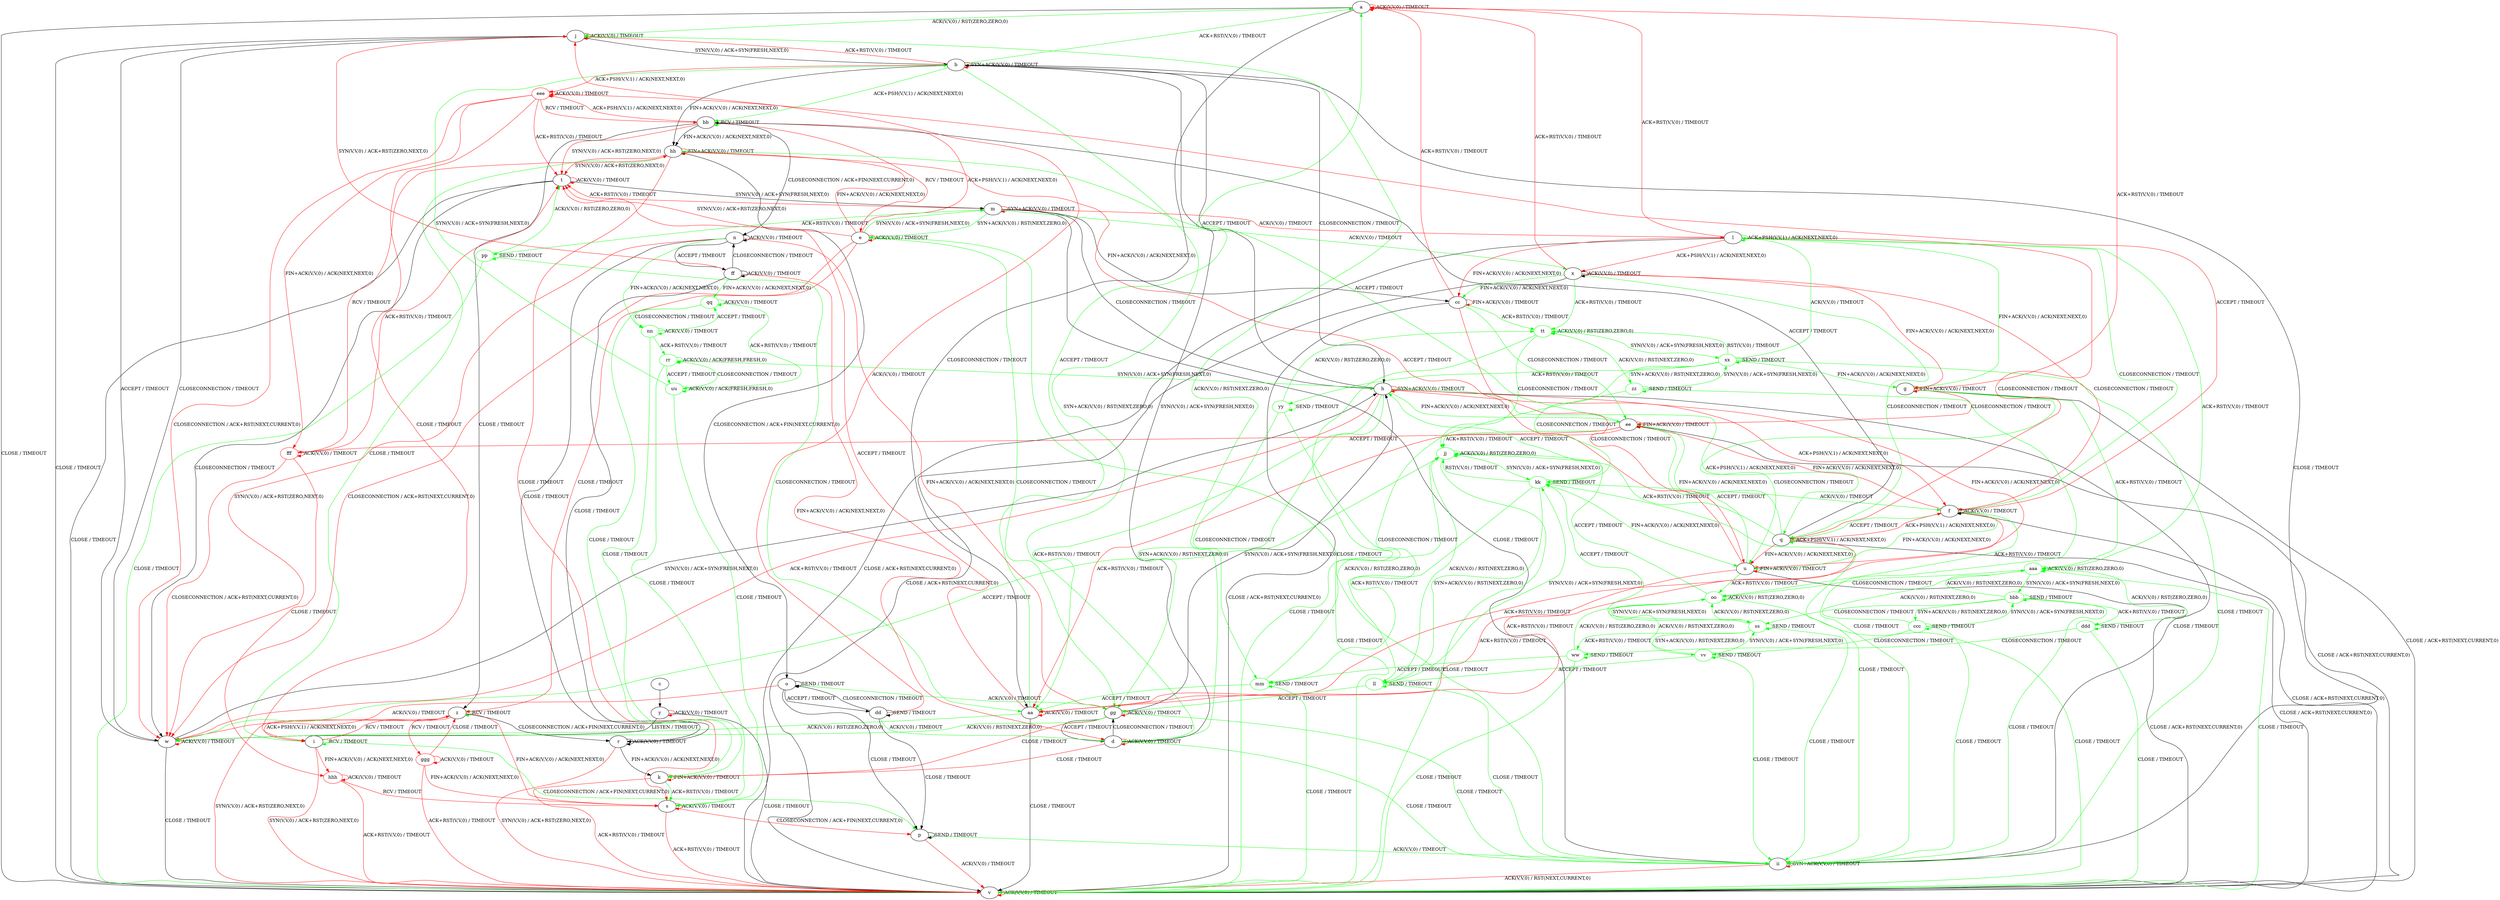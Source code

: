 digraph "" {
	graph ["Incoming time"=8.956382751464844,
		"Outgoing time"=12.163933277130127,
		Output="{'States': 60, 'Transitions': 945, 'Filename': '../results/tcp/TCP_Windows8_Server-TCP_FreeBSD_Server-msat-2.dot'}",
		Reference="{'States': 39, 'Transitions': 495, 'Filename': '../subjects/tcp/TCP_Windows8_Server.dot'}",
		Solver=msat,
		Updated="{'States': 56, 'Transitions': 716, 'Filename': '../subjects/tcp/TCP_FreeBSD_Server.dot'}",
		"f-measure"=0.4393063583815029,
		precision=0.3715083798882682,
		recall=0.5373737373737374
	];
	a -> a [key=0,
	color=red,
	label="ACK(V,V,0) / TIMEOUT"];
a -> j [key=0,
color=green,
label="ACK(V,V,0) / RST(ZERO,ZERO,0)"];
a -> v [key=0,
label="CLOSE / TIMEOUT"];
a -> aa [key=0,
label="CLOSECONNECTION / TIMEOUT"];
b -> a [key=0,
color=green,
label="ACK+RST(V,V,0) / TIMEOUT"];
b -> b [key=0,
color=red,
label="SYN+ACK(V,V,0) / TIMEOUT"];
b -> d [key=0,
color=green,
label="SYN+ACK(V,V,0) / RST(NEXT,ZERO,0)"];
b -> h [key=0,
label="CLOSECONNECTION / TIMEOUT"];
b -> j [key=0,
color=red,
label="ACK+RST(V,V,0) / TIMEOUT"];
b -> bb [key=0,
color=green,
label="ACK+PSH(V,V,1) / ACK(NEXT,NEXT,0)"];
b -> hh [key=0,
label="FIN+ACK(V,V,0) / ACK(NEXT,NEXT,0)"];
b -> ii [key=0,
label="CLOSE / TIMEOUT"];
eee [color=red];
b -> eee [key=0,
color=red,
label="ACK+PSH(V,V,1) / ACK(NEXT,NEXT,0)"];
c -> y [key=0];
d -> b [key=0,
label="SYN(V,V,0) / ACK+SYN(FRESH,NEXT,0)"];
d -> d [key=0,
color=red,
label="ACK(V,V,0) / TIMEOUT"];
d -> j [key=0,
color=green,
label="ACK(V,V,0) / RST(NEXT,ZERO,0)"];
d -> k [key=0,
color=red,
label="CLOSE / TIMEOUT"];
d -> gg [key=0,
label="CLOSECONNECTION / TIMEOUT"];
d -> ii [key=0,
color=green,
label="CLOSE / TIMEOUT"];
e -> e [key=0,
color=red,
label="ACK(V,V,0) / TIMEOUT"];
e -> m [key=0,
color=green,
label="SYN(V,V,0) / ACK+SYN(FRESH,NEXT,0)"];
e -> t [key=0,
color=red,
label="SYN(V,V,0) / ACK+RST(ZERO,NEXT,0)"];
e -> w [key=0,
color=red,
label="CLOSECONNECTION / ACK+RST(NEXT,CURRENT,0)"];
e -> z [key=0,
color=red,
label="CLOSE / TIMEOUT"];
e -> bb [key=0,
color=red,
label="ACK+PSH(V,V,1) / ACK(NEXT,NEXT,0)"];
e -> gg [key=0,
color=green,
label="CLOSECONNECTION / TIMEOUT"];
e -> hh [key=0,
color=red,
label="FIN+ACK(V,V,0) / ACK(NEXT,NEXT,0)"];
e -> ii [key=0,
color=green,
label="CLOSE / TIMEOUT"];
f -> f [key=0,
label="ACK(V,V,0) / TIMEOUT"];
f -> q [key=0,
color=green,
label="ACCEPT / TIMEOUT"];
f -> u [key=0,
color=green,
label="FIN+ACK(V,V,0) / ACK(NEXT,NEXT,0)"];
f -> v [key=0,
label="CLOSE / ACK+RST(NEXT,CURRENT,0)"];
f -> aa [key=0,
color=red,
label="ACK+RST(V,V,0) / TIMEOUT"];
f -> ee [key=0,
color=red,
label="FIN+ACK(V,V,0) / ACK(NEXT,NEXT,0)"];
oo [color=green];
f -> oo [key=0,
color=green,
label="ACK+RST(V,V,0) / TIMEOUT"];
f -> eee [key=0,
color=red,
label="ACCEPT / TIMEOUT"];
g -> a [key=0,
color=red,
label="ACK+RST(V,V,0) / TIMEOUT"];
g -> g [key=0,
color=red,
label="FIN+ACK(V,V,0) / TIMEOUT"];
g -> u [key=0,
color=green,
label="CLOSECONNECTION / TIMEOUT"];
g -> v [key=0,
label="CLOSE / ACK+RST(NEXT,CURRENT,0)"];
g -> ee [key=0,
color=red,
label="CLOSECONNECTION / TIMEOUT"];
aaa [color=green];
g -> aaa [key=0,
color=green,
label="ACK+RST(V,V,0) / TIMEOUT"];
h -> b [key=0,
label="ACCEPT / TIMEOUT"];
h -> f [key=0,
color=red,
label="ACK+PSH(V,V,1) / ACK(NEXT,NEXT,0)"];
h -> h [key=0,
color=red,
label="SYN+ACK(V,V,0) / TIMEOUT"];
h -> q [key=0,
color=green,
label="ACK+PSH(V,V,1) / ACK(NEXT,NEXT,0)"];
h -> u [key=0,
color=red,
label="FIN+ACK(V,V,0) / ACK(NEXT,NEXT,0)"];
h -> w [key=0,
color=red,
label="ACK+RST(V,V,0) / TIMEOUT"];
h -> aa [key=0,
color=green,
label="ACK+RST(V,V,0) / TIMEOUT"];
h -> ee [key=0,
color=green,
label="FIN+ACK(V,V,0) / ACK(NEXT,NEXT,0)"];
h -> gg [key=0,
color=green,
label="SYN+ACK(V,V,0) / RST(NEXT,ZERO,0)"];
h -> ii [key=0,
label="CLOSE / TIMEOUT"];
i -> i [key=0,
color=green,
label="RCV / TIMEOUT"];
i -> p [key=0,
color=green,
label="CLOSECONNECTION / ACK+FIN(NEXT,CURRENT,0)"];
i -> v [key=0,
color=red,
label="SYN(V,V,0) / ACK+RST(ZERO,NEXT,0)"];
i -> z [key=0,
color=red,
label="RCV / TIMEOUT"];
hhh [color=red];
i -> hhh [key=0,
color=red,
label="FIN+ACK(V,V,0) / ACK(NEXT,NEXT,0)"];
j -> b [key=0,
label="SYN(V,V,0) / ACK+SYN(FRESH,NEXT,0)"];
j -> j [key=0,
color=red,
label="ACK(V,V,0) / TIMEOUT"];
j -> v [key=0,
label="CLOSE / TIMEOUT"];
j -> w [key=0,
label="CLOSECONNECTION / TIMEOUT"];
k -> k [key=0,
color=red,
label="FIN+ACK(V,V,0) / TIMEOUT"];
k -> s [key=0,
color=green,
label="ACK+RST(V,V,0) / TIMEOUT"];
k -> v [key=0,
color=red,
label="ACK+RST(V,V,0) / TIMEOUT"];
l -> a [key=0,
color=red,
label="ACK+RST(V,V,0) / TIMEOUT"];
l -> f [key=0,
color=green,
label="CLOSECONNECTION / TIMEOUT"];
l -> g [key=0,
color=green,
label="FIN+ACK(V,V,0) / ACK(NEXT,NEXT,0)"];
l -> l [key=0,
color=green,
label="ACK+PSH(V,V,1) / ACK(NEXT,NEXT,0)"];
l -> q [key=0,
color=red,
label="CLOSECONNECTION / TIMEOUT"];
l -> v [key=0,
label="CLOSE / ACK+RST(NEXT,CURRENT,0)"];
l -> x [key=0,
color=red,
label="ACK+PSH(V,V,1) / ACK(NEXT,NEXT,0)"];
l -> cc [key=0,
color=red,
label="FIN+ACK(V,V,0) / ACK(NEXT,NEXT,0)"];
l -> aaa [key=0,
color=green,
label="ACK+RST(V,V,0) / TIMEOUT"];
m -> e [key=0,
color=green,
label="SYN+ACK(V,V,0) / RST(NEXT,ZERO,0)"];
m -> h [key=0,
label="CLOSECONNECTION / TIMEOUT"];
m -> l [key=0,
color=red,
label="ACK(V,V,0) / TIMEOUT"];
m -> m [key=0,
color=red,
label="SYN+ACK(V,V,0) / TIMEOUT"];
m -> t [key=0,
color=red,
label="ACK+RST(V,V,0) / TIMEOUT"];
m -> x [key=0,
color=green,
label="ACK(V,V,0) / TIMEOUT"];
m -> cc [key=0,
label="FIN+ACK(V,V,0) / ACK(NEXT,NEXT,0)"];
m -> ii [key=0,
label="CLOSE / TIMEOUT"];
pp [color=green];
m -> pp [key=0,
color=green,
label="ACK+RST(V,V,0) / TIMEOUT"];
n -> n [key=0,
label="ACK(V,V,0) / TIMEOUT"];
n -> r [key=0,
label="CLOSE / TIMEOUT"];
n -> w [key=0,
color=red,
label="SYN(V,V,0) / ACK+RST(ZERO,NEXT,0)"];
n -> ff [key=0,
label="ACCEPT / TIMEOUT"];
n -> gg [key=0,
color=red,
label="FIN+ACK(V,V,0) / ACK(NEXT,NEXT,0)"];
nn [color=green];
n -> nn [key=0,
color=green,
label="FIN+ACK(V,V,0) / ACK(NEXT,NEXT,0)"];
o -> o [key=0,
label="SEND / TIMEOUT"];
o -> p [key=0,
label="CLOSE / TIMEOUT"];
o -> w [key=0,
color=red,
label="ACK(V,V,0) / TIMEOUT"];
o -> dd [key=0,
label="ACCEPT / TIMEOUT"];
o -> gg [key=0,
color=green,
label="ACK(V,V,0) / TIMEOUT"];
p -> p [key=0,
label="SEND / TIMEOUT"];
p -> v [key=0,
color=red,
label="ACK(V,V,0) / TIMEOUT"];
p -> ii [key=0,
color=green,
label="ACK(V,V,0) / TIMEOUT"];
q -> f [key=0,
color=red,
label="ACK+PSH(V,V,1) / ACK(NEXT,NEXT,0)"];
q -> q [key=0,
color=green,
label="ACK+PSH(V,V,1) / ACK(NEXT,NEXT,0)"];
q -> u [key=0,
color=red,
label="FIN+ACK(V,V,0) / ACK(NEXT,NEXT,0)"];
q -> v [key=0,
label="CLOSE / ACK+RST(NEXT,CURRENT,0)"];
q -> aa [key=0,
color=red,
label="ACK+RST(V,V,0) / TIMEOUT"];
q -> bb [key=0,
label="ACCEPT / TIMEOUT"];
q -> ee [key=0,
color=green,
label="FIN+ACK(V,V,0) / ACK(NEXT,NEXT,0)"];
jj [color=green];
q -> jj [key=0,
color=green,
label="ACK+RST(V,V,0) / TIMEOUT"];
r -> k [key=0,
label="FIN+ACK(V,V,0) / ACK(NEXT,NEXT,0)"];
r -> r [key=0,
label="ACK(V,V,0) / TIMEOUT"];
r -> v [key=0,
color=red,
label="SYN(V,V,0) / ACK+RST(ZERO,NEXT,0)"];
s -> p [key=0,
color=red,
label="CLOSECONNECTION / ACK+FIN(NEXT,CURRENT,0)"];
s -> s [key=0,
color=red,
label="ACK(V,V,0) / TIMEOUT"];
s -> v [key=0,
color=red,
label="ACK+RST(V,V,0) / TIMEOUT"];
t -> m [key=0,
label="SYN(V,V,0) / ACK+SYN(FRESH,NEXT,0)"];
t -> t [key=0,
color=red,
label="ACK(V,V,0) / TIMEOUT"];
t -> v [key=0,
label="CLOSE / TIMEOUT"];
t -> w [key=0,
label="CLOSECONNECTION / TIMEOUT"];
u -> u [key=0,
color=red,
label="FIN+ACK(V,V,0) / TIMEOUT"];
u -> v [key=0,
label="CLOSE / ACK+RST(NEXT,CURRENT,0)"];
u -> aa [key=0,
color=red,
label="ACK+RST(V,V,0) / TIMEOUT"];
u -> ee [key=0,
color=green,
label="ACCEPT / TIMEOUT"];
u -> hh [key=0,
color=red,
label="ACCEPT / TIMEOUT"];
u -> oo [key=0,
color=green,
label="ACK+RST(V,V,0) / TIMEOUT"];
v -> v [key=0,
color=red,
label="ACK(V,V,0) / TIMEOUT"];
w -> h [key=0,
label="SYN(V,V,0) / ACK+SYN(FRESH,NEXT,0)"];
w -> j [key=0,
label="ACCEPT / TIMEOUT"];
w -> v [key=0,
label="CLOSE / TIMEOUT"];
w -> w [key=0,
color=red,
label="ACK(V,V,0) / TIMEOUT"];
x -> a [key=0,
color=red,
label="ACK+RST(V,V,0) / TIMEOUT"];
x -> f [key=0,
color=red,
label="CLOSECONNECTION / TIMEOUT"];
x -> g [key=0,
color=red,
label="FIN+ACK(V,V,0) / ACK(NEXT,NEXT,0)"];
x -> q [key=0,
color=green,
label="CLOSECONNECTION / TIMEOUT"];
x -> v [key=0,
label="CLOSE / ACK+RST(NEXT,CURRENT,0)"];
x -> x [key=0,
label="ACK(V,V,0) / TIMEOUT"];
x -> cc [key=0,
color=green,
label="FIN+ACK(V,V,0) / ACK(NEXT,NEXT,0)"];
tt [color=green];
x -> tt [key=0,
color=green,
label="ACK+RST(V,V,0) / TIMEOUT"];
y -> v [key=0,
label="CLOSE / TIMEOUT"];
y -> w [key=0,
label="LISTEN / TIMEOUT"];
y -> y [key=0,
color=red,
label="ACK(V,V,0) / TIMEOUT"];
z -> i [key=0,
color=red,
label="ACK+PSH(V,V,1) / ACK(NEXT,NEXT,0)"];
z -> r [key=0,
label="CLOSECONNECTION / ACK+FIN(NEXT,CURRENT,0)"];
z -> s [key=0,
color=red,
label="FIN+ACK(V,V,0) / ACK(NEXT,NEXT,0)"];
z -> v [key=0,
color=red,
label="SYN(V,V,0) / ACK+RST(ZERO,NEXT,0)"];
z -> z [key=0,
color=green,
label="RCV / TIMEOUT"];
ggg [color=red];
z -> ggg [key=0,
color=red,
label="RCV / TIMEOUT"];
aa -> a [key=0,
color=green,
label="ACCEPT / TIMEOUT"];
aa -> t [key=0,
color=red,
label="ACCEPT / TIMEOUT"];
aa -> v [key=0,
label="CLOSE / TIMEOUT"];
aa -> w [key=0,
color=green,
label="ACK(V,V,0) / RST(ZERO,ZERO,0)"];
aa -> aa [key=0,
color=red,
label="ACK(V,V,0) / TIMEOUT"];
bb -> e [key=0,
color=red,
label="RCV / TIMEOUT"];
bb -> n [key=0,
label="CLOSECONNECTION / ACK+FIN(NEXT,CURRENT,0)"];
bb -> t [key=0,
color=red,
label="SYN(V,V,0) / ACK+RST(ZERO,NEXT,0)"];
bb -> z [key=0,
label="CLOSE / TIMEOUT"];
bb -> bb [key=0,
color=green,
label="RCV / TIMEOUT"];
bb -> hh [key=0,
label="FIN+ACK(V,V,0) / ACK(NEXT,NEXT,0)"];
bb -> eee [key=0,
color=red,
label="ACK+PSH(V,V,1) / ACK(NEXT,NEXT,0)"];
cc -> a [key=0,
color=red,
label="ACK+RST(V,V,0) / TIMEOUT"];
cc -> u [key=0,
color=red,
label="CLOSECONNECTION / TIMEOUT"];
cc -> v [key=0,
label="CLOSE / ACK+RST(NEXT,CURRENT,0)"];
cc -> cc [key=0,
color=red,
label="FIN+ACK(V,V,0) / TIMEOUT"];
cc -> ee [key=0,
color=green,
label="CLOSECONNECTION / TIMEOUT"];
cc -> tt [key=0,
color=green,
label="ACK+RST(V,V,0) / TIMEOUT"];
dd -> d [key=0,
color=green,
label="ACK(V,V,0) / TIMEOUT"];
dd -> j [key=0,
color=red,
label="ACK(V,V,0) / TIMEOUT"];
dd -> o [key=0,
label="CLOSECONNECTION / TIMEOUT"];
dd -> p [key=0,
label="CLOSE / TIMEOUT"];
dd -> dd [key=0,
label="SEND / TIMEOUT"];
ee -> v [key=0,
label="CLOSE / ACK+RST(NEXT,CURRENT,0)"];
ee -> aa [key=0,
color=red,
label="ACK+RST(V,V,0) / TIMEOUT"];
ee -> ee [key=0,
color=red,
label="FIN+ACK(V,V,0) / TIMEOUT"];
ee -> hh [key=0,
color=green,
label="ACCEPT / TIMEOUT"];
ee -> jj [key=0,
color=green,
label="ACK+RST(V,V,0) / TIMEOUT"];
fff [color=red];
ee -> fff [key=0,
color=red,
label="ACCEPT / TIMEOUT"];
ff -> d [key=0,
color=red,
label="FIN+ACK(V,V,0) / ACK(NEXT,NEXT,0)"];
ff -> j [key=0,
color=red,
label="SYN(V,V,0) / ACK+RST(ZERO,NEXT,0)"];
ff -> n [key=0,
label="CLOSECONNECTION / TIMEOUT"];
ff -> r [key=0,
label="CLOSE / TIMEOUT"];
ff -> ff [key=0,
label="ACK(V,V,0) / TIMEOUT"];
qq [color=green];
ff -> qq [key=0,
color=green,
label="FIN+ACK(V,V,0) / ACK(NEXT,NEXT,0)"];
gg -> d [key=0,
label="ACCEPT / TIMEOUT"];
gg -> h [key=0,
label="SYN(V,V,0) / ACK+SYN(FRESH,NEXT,0)"];
gg -> k [key=0,
color=red,
label="CLOSE / TIMEOUT"];
gg -> w [key=0,
color=green,
label="ACK(V,V,0) / RST(NEXT,ZERO,0)"];
gg -> gg [key=0,
color=red,
label="ACK(V,V,0) / TIMEOUT"];
gg -> ii [key=0,
color=green,
label="CLOSE / TIMEOUT"];
hh -> i [key=0,
color=green,
label="CLOSE / TIMEOUT"];
hh -> o [key=0,
label="CLOSECONNECTION / ACK+FIN(NEXT,CURRENT,0)"];
hh -> s [key=0,
color=red,
label="CLOSE / TIMEOUT"];
hh -> t [key=0,
color=red,
label="SYN(V,V,0) / ACK+RST(ZERO,NEXT,0)"];
hh -> hh [key=0,
color=red,
label="FIN+ACK(V,V,0) / TIMEOUT"];
ii -> v [key=0,
color=red,
label="ACK(V,V,0) / RST(NEXT,CURRENT,0)"];
ii -> ii [key=0,
color=red,
label="SYN+ACK(V,V,0) / TIMEOUT"];
jj -> v [key=0,
color=green,
label="CLOSE / TIMEOUT"];
jj -> w [key=0,
color=green,
label="ACCEPT / TIMEOUT"];
jj -> jj [key=0,
color=green,
label="ACK(V,V,0) / RST(ZERO,ZERO,0)"];
kk [color=green];
jj -> kk [key=0,
color=green,
label="SYN(V,V,0) / ACK+SYN(FRESH,NEXT,0)"];
kk -> f [key=0,
color=green,
label="ACK(V,V,0) / TIMEOUT"];
kk -> h [key=0,
color=green,
label="ACCEPT / TIMEOUT"];
kk -> u [key=0,
color=green,
label="FIN+ACK(V,V,0) / ACK(NEXT,NEXT,0)"];
kk -> ii [key=0,
color=green,
label="CLOSE / TIMEOUT"];
kk -> jj [key=0,
color=green,
label="RST(V,V,0) / TIMEOUT"];
kk -> kk [key=0,
color=green,
label="SEND / TIMEOUT"];
ll [color=green];
kk -> ll [key=0,
color=green,
label="SYN+ACK(V,V,0) / RST(NEXT,ZERO,0)"];
mm [color=green];
kk -> mm [key=0,
color=green,
label="ACK+RST(V,V,0) / TIMEOUT"];
ll -> gg [key=0,
color=green,
label="ACCEPT / TIMEOUT"];
ll -> ii [key=0,
color=green,
label="CLOSE / TIMEOUT"];
ll -> jj [key=0,
color=green,
label="ACK(V,V,0) / RST(NEXT,ZERO,0)"];
ll -> kk [key=0,
color=green,
label="SYN(V,V,0) / ACK+SYN(FRESH,NEXT,0)"];
ll -> ll [key=0,
color=green,
label="SEND / TIMEOUT"];
mm -> v [key=0,
color=green,
label="CLOSE / TIMEOUT"];
mm -> aa [key=0,
color=green,
label="ACCEPT / TIMEOUT"];
mm -> jj [key=0,
color=green,
label="ACK(V,V,0) / RST(ZERO,ZERO,0)"];
mm -> mm [key=0,
color=green,
label="SEND / TIMEOUT"];
nn -> k [key=0,
color=green,
label="CLOSE / TIMEOUT"];
nn -> nn [key=0,
color=green,
label="ACK(V,V,0) / TIMEOUT"];
nn -> qq [key=0,
color=green,
label="ACCEPT / TIMEOUT"];
rr [color=green];
nn -> rr [key=0,
color=green,
label="ACK+RST(V,V,0) / TIMEOUT"];
oo -> v [key=0,
color=green,
label="CLOSE / TIMEOUT"];
oo -> jj [key=0,
color=green,
label="ACCEPT / TIMEOUT"];
oo -> oo [key=0,
color=green,
label="ACK(V,V,0) / RST(ZERO,ZERO,0)"];
ss [color=green];
oo -> ss [key=0,
color=green,
label="SYN(V,V,0) / ACK+SYN(FRESH,NEXT,0)"];
pp -> t [key=0,
color=green,
label="ACK(V,V,0) / RST(ZERO,ZERO,0)"];
pp -> v [key=0,
color=green,
label="CLOSE / TIMEOUT"];
pp -> aa [key=0,
color=green,
label="CLOSECONNECTION / TIMEOUT"];
pp -> pp [key=0,
color=green,
label="SEND / TIMEOUT"];
qq -> k [key=0,
color=green,
label="CLOSE / TIMEOUT"];
qq -> nn [key=0,
color=green,
label="CLOSECONNECTION / TIMEOUT"];
qq -> qq [key=0,
color=green,
label="ACK(V,V,0) / TIMEOUT"];
uu [color=green];
qq -> uu [key=0,
color=green,
label="ACK+RST(V,V,0) / TIMEOUT"];
rr -> h [key=0,
color=green,
label="SYN(V,V,0) / ACK+SYN(FRESH,NEXT,0)"];
rr -> s [key=0,
color=green,
label="CLOSE / TIMEOUT"];
rr -> rr [key=0,
color=green,
label="ACK(V,V,0) / ACK(FRESH,FRESH,0)"];
rr -> uu [key=0,
color=green,
label="ACCEPT / TIMEOUT"];
ss -> ii [key=0,
color=green,
label="CLOSE / TIMEOUT"];
ss -> kk [key=0,
color=green,
label="ACCEPT / TIMEOUT"];
ss -> oo [key=0,
color=green,
label="ACK(V,V,0) / RST(NEXT,ZERO,0)"];
ss -> ss [key=0,
color=green,
label="SEND / TIMEOUT"];
vv [color=green];
ss -> vv [key=0,
color=green,
label="SYN+ACK(V,V,0) / RST(NEXT,ZERO,0)"];
ww [color=green];
ss -> ww [key=0,
color=green,
label="ACK+RST(V,V,0) / TIMEOUT"];
tt -> v [key=0,
color=green,
label="CLOSE / TIMEOUT"];
tt -> jj [key=0,
color=green,
label="CLOSECONNECTION / TIMEOUT"];
tt -> tt [key=0,
color=green,
label="ACK(V,V,0) / RST(ZERO,ZERO,0)"];
xx [color=green];
tt -> xx [key=0,
color=green,
label="SYN(V,V,0) / ACK+SYN(FRESH,NEXT,0)"];
uu -> b [key=0,
color=green,
label="SYN(V,V,0) / ACK+SYN(FRESH,NEXT,0)"];
uu -> s [key=0,
color=green,
label="CLOSE / TIMEOUT"];
uu -> rr [key=0,
color=green,
label="CLOSECONNECTION / TIMEOUT"];
uu -> uu [key=0,
color=green,
label="ACK(V,V,0) / ACK(FRESH,FRESH,0)"];
vv -> ii [key=0,
color=green,
label="CLOSE / TIMEOUT"];
vv -> ll [key=0,
color=green,
label="ACCEPT / TIMEOUT"];
vv -> oo [key=0,
color=green,
label="ACK(V,V,0) / RST(NEXT,ZERO,0)"];
vv -> ss [key=0,
color=green,
label="SYN(V,V,0) / ACK+SYN(FRESH,NEXT,0)"];
vv -> vv [key=0,
color=green,
label="SEND / TIMEOUT"];
ww -> v [key=0,
color=green,
label="CLOSE / TIMEOUT"];
ww -> mm [key=0,
color=green,
label="ACCEPT / TIMEOUT"];
ww -> oo [key=0,
color=green,
label="ACK(V,V,0) / RST(ZERO,ZERO,0)"];
ww -> ww [key=0,
color=green,
label="SEND / TIMEOUT"];
xx -> g [key=0,
color=green,
label="FIN+ACK(V,V,0) / ACK(NEXT,NEXT,0)"];
xx -> l [key=0,
color=green,
label="ACK(V,V,0) / TIMEOUT"];
xx -> ii [key=0,
color=green,
label="CLOSE / TIMEOUT"];
xx -> kk [key=0,
color=green,
label="CLOSECONNECTION / TIMEOUT"];
xx -> tt [key=0,
color=green,
label="RST(V,V,0) / TIMEOUT"];
xx -> xx [key=0,
color=green,
label="SEND / TIMEOUT"];
yy [color=green];
xx -> yy [key=0,
color=green,
label="ACK+RST(V,V,0) / TIMEOUT"];
zz [color=green];
xx -> zz [key=0,
color=green,
label="SYN+ACK(V,V,0) / RST(NEXT,ZERO,0)"];
yy -> v [key=0,
color=green,
label="CLOSE / TIMEOUT"];
yy -> mm [key=0,
color=green,
label="CLOSECONNECTION / TIMEOUT"];
yy -> tt [key=0,
color=green,
label="ACK(V,V,0) / RST(ZERO,ZERO,0)"];
yy -> yy [key=0,
color=green,
label="SEND / TIMEOUT"];
zz -> ii [key=0,
color=green,
label="CLOSE / TIMEOUT"];
zz -> ll [key=0,
color=green,
label="CLOSECONNECTION / TIMEOUT"];
zz -> tt [key=0,
color=green,
label="ACK(V,V,0) / RST(NEXT,ZERO,0)"];
zz -> xx [key=0,
color=green,
label="SYN(V,V,0) / ACK+SYN(FRESH,NEXT,0)"];
zz -> zz [key=0,
color=green,
label="SEND / TIMEOUT"];
aaa -> v [key=0,
color=green,
label="CLOSE / TIMEOUT"];
aaa -> oo [key=0,
color=green,
label="CLOSECONNECTION / TIMEOUT"];
aaa -> aaa [key=0,
color=green,
label="ACK(V,V,0) / RST(ZERO,ZERO,0)"];
bbb [color=green];
aaa -> bbb [key=0,
color=green,
label="SYN(V,V,0) / ACK+SYN(FRESH,NEXT,0)"];
bbb -> ii [key=0,
color=green,
label="CLOSE / TIMEOUT"];
bbb -> ss [key=0,
color=green,
label="CLOSECONNECTION / TIMEOUT"];
bbb -> aaa [key=0,
color=green,
label="ACK(V,V,0) / RST(NEXT,ZERO,0)"];
bbb -> bbb [key=0,
color=green,
label="SEND / TIMEOUT"];
ccc [color=green];
bbb -> ccc [key=0,
color=green,
label="SYN+ACK(V,V,0) / RST(NEXT,ZERO,0)"];
ddd [color=green];
bbb -> ddd [key=0,
color=green,
label="ACK+RST(V,V,0) / TIMEOUT"];
ccc -> ii [key=0,
color=green,
label="CLOSE / TIMEOUT"];
ccc -> vv [key=0,
color=green,
label="CLOSECONNECTION / TIMEOUT"];
ccc -> aaa [key=0,
color=green,
label="ACK(V,V,0) / RST(NEXT,ZERO,0)"];
ccc -> bbb [key=0,
color=green,
label="SYN(V,V,0) / ACK+SYN(FRESH,NEXT,0)"];
ccc -> ccc [key=0,
color=green,
label="SEND / TIMEOUT"];
ddd -> v [key=0,
color=green,
label="CLOSE / TIMEOUT"];
ddd -> ww [key=0,
color=green,
label="CLOSECONNECTION / TIMEOUT"];
ddd -> aaa [key=0,
color=green,
label="ACK(V,V,0) / RST(ZERO,ZERO,0)"];
ddd -> ddd [key=0,
color=green,
label="SEND / TIMEOUT"];
eee -> i [key=0,
color=red,
label="CLOSE / TIMEOUT"];
eee -> t [key=0,
color=red,
label="ACK+RST(V,V,0) / TIMEOUT"];
eee -> w [key=0,
color=red,
label="CLOSECONNECTION / ACK+RST(NEXT,CURRENT,0)"];
eee -> bb [key=0,
color=red,
label="RCV / TIMEOUT"];
eee -> eee [key=0,
color=red,
label="ACK(V,V,0) / TIMEOUT"];
eee -> fff [key=0,
color=red,
label="FIN+ACK(V,V,0) / ACK(NEXT,NEXT,0)"];
fff -> t [key=0,
color=red,
label="ACK+RST(V,V,0) / TIMEOUT"];
fff -> w [key=0,
color=red,
label="CLOSECONNECTION / ACK+RST(NEXT,CURRENT,0)"];
fff -> hh [key=0,
color=red,
label="RCV / TIMEOUT"];
fff -> fff [key=0,
color=red,
label="ACK(V,V,0) / TIMEOUT"];
fff -> hhh [key=0,
color=red,
label="CLOSE / TIMEOUT"];
ggg -> s [key=0,
color=red,
label="FIN+ACK(V,V,0) / ACK(NEXT,NEXT,0)"];
ggg -> v [key=0,
color=red,
label="ACK+RST(V,V,0) / TIMEOUT"];
ggg -> z [key=0,
color=red,
label="CLOSE / TIMEOUT"];
ggg -> ggg [key=0,
color=red,
label="ACK(V,V,0) / TIMEOUT"];
hhh -> s [key=0,
color=red,
label="RCV / TIMEOUT"];
hhh -> v [key=0,
color=red,
label="ACK+RST(V,V,0) / TIMEOUT"];
hhh -> hhh [key=0,
color=red,
label="ACK(V,V,0) / TIMEOUT"];
}

